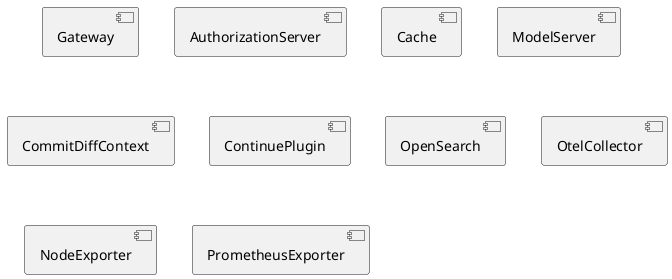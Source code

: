 @startuml

component Gateway
component AuthorizationServer
component Cache
component ModelServer
component CommitDiffContext
component ContinuePlugin
component OpenSearch
component OtelCollector
component NodeExporter
component PrometheusExporter

@enduml